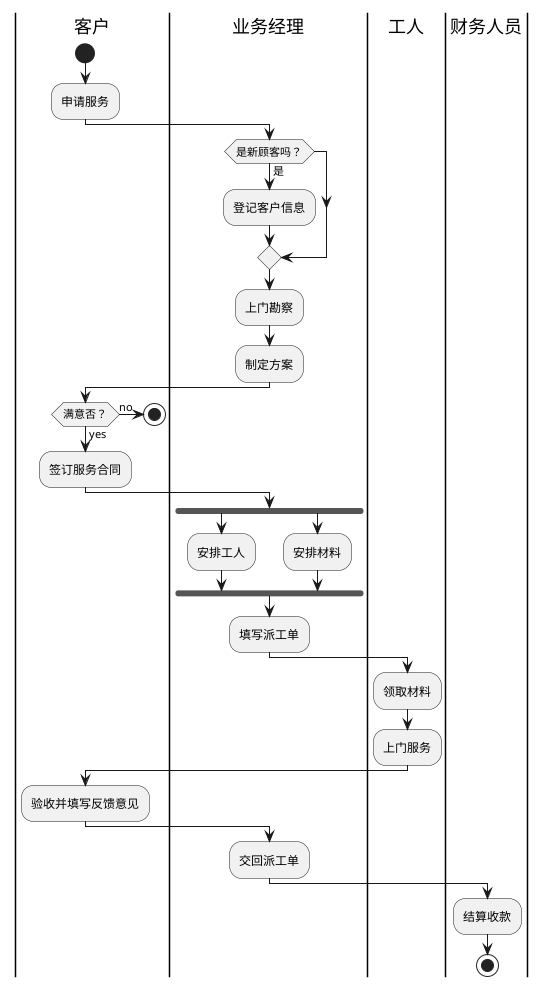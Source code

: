 @startuml
|客户|
start
:申请服务;
|业务经理|
if(是新顾客吗？)then(是)
:登记客户信息;
endif
:上门勘察;
:制定方案;
|客户|
if(满意否？)then(no)
stop
else(yes)
:签订服务合同;
endif
|业务经理|
fork
:安排工人;
fork again
:安排材料;
end fork
:填写派工单;
|工人|
:领取材料;
:上门服务;
|客户|
:验收并填写反馈意见;
|业务经理|
:交回派工单;
|财务人员|
:结算收款;
stop
@enduml
